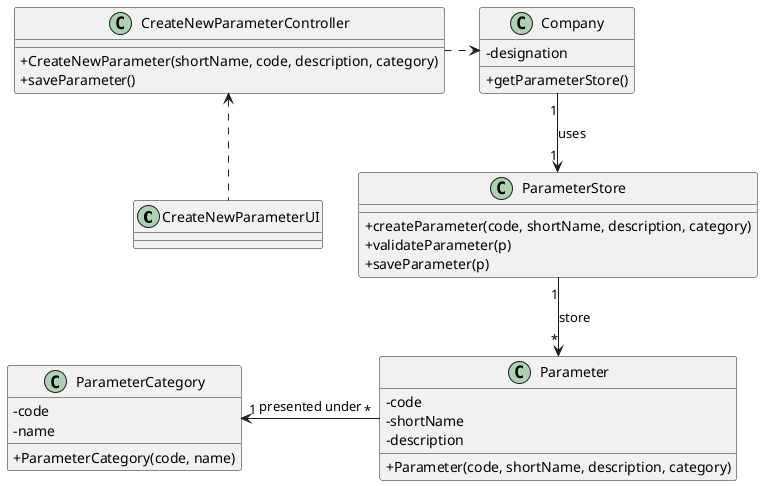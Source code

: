 @startuml
skinparam classAttributeIconSize 0

class CreateNewParameterUI{
}

class CreateNewParameterController{
    +CreateNewParameter(shortName, code, description, category)
    +saveParameter()
}

class Company{
	-designation
	+getParameterStore()
}

class Parameter{
    -code
    -shortName
    -description
    +Parameter(code, shortName, description, category)
}

class ParameterStore{
    +createParameter(code, shortName, description, category)
    +validateParameter(p)
    +saveParameter(p)
}

class ParameterCategory{
    -code
    -name
    +ParameterCategory(code, name)
}

CreateNewParameterController <.down. CreateNewParameterUI
CreateNewParameterController .right.> Company
Company"1" --> "1"ParameterStore : uses
ParameterStore"1" --> "*"Parameter : store
Parameter"*" -left-> "1"ParameterCategory : presented under
@enduml
